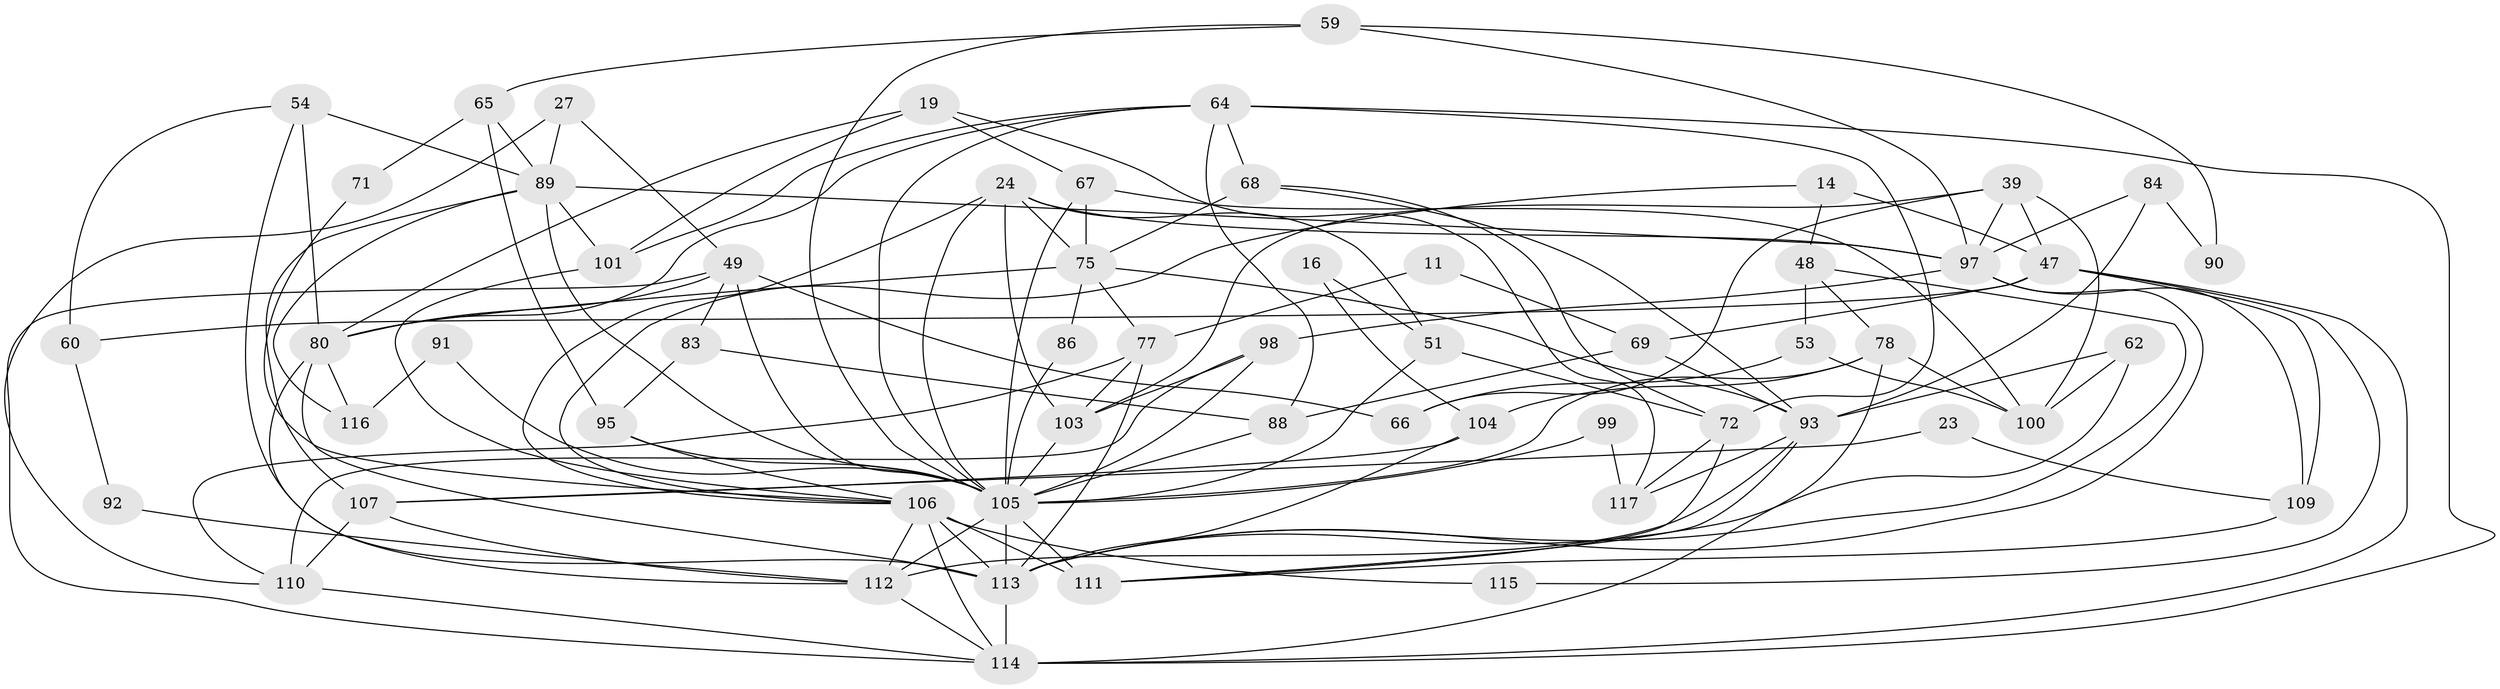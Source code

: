 // original degree distribution, {4: 0.3247863247863248, 3: 0.2222222222222222, 5: 0.1452991452991453, 6: 0.11965811965811966, 2: 0.1452991452991453, 7: 0.042735042735042736}
// Generated by graph-tools (version 1.1) at 2025/49/03/09/25 04:49:43]
// undirected, 58 vertices, 137 edges
graph export_dot {
graph [start="1"]
  node [color=gray90,style=filled];
  11;
  14;
  16;
  19;
  23;
  24 [super="+6"];
  27;
  39 [super="+17+31"];
  47 [super="+10"];
  48;
  49 [super="+43"];
  51;
  53;
  54 [super="+20+26"];
  59;
  60;
  62;
  64 [super="+30+52"];
  65;
  66;
  67;
  68 [super="+25"];
  69;
  71;
  72 [super="+70"];
  75 [super="+57"];
  77;
  78;
  80 [super="+56"];
  83;
  84;
  86;
  88;
  89 [super="+73+85"];
  90;
  91;
  92;
  93 [super="+63"];
  95;
  97 [super="+33"];
  98 [super="+87"];
  99;
  100;
  101;
  103 [super="+76"];
  104;
  105 [super="+1+18+4+81+102"];
  106 [super="+29+35+96"];
  107;
  109;
  110 [super="+21"];
  111 [super="+37+74"];
  112 [super="+55"];
  113 [super="+46+82"];
  114 [super="+108+94"];
  115;
  116;
  117;
  11 -- 69;
  11 -- 77;
  14 -- 48;
  14 -- 47 [weight=2];
  14 -- 106;
  16 -- 51;
  16 -- 104;
  19 -- 101;
  19 -- 80;
  19 -- 67;
  19 -- 117;
  23 -- 107;
  23 -- 109;
  24 -- 51 [weight=2];
  24 -- 97;
  24 -- 103;
  24 -- 75;
  24 -- 105;
  24 -- 106;
  27 -- 49;
  27 -- 110;
  27 -- 89;
  39 -- 97;
  39 -- 66;
  39 -- 100;
  39 -- 103 [weight=2];
  39 -- 47;
  47 -- 60 [weight=2];
  47 -- 109;
  47 -- 115;
  47 -- 69;
  47 -- 114 [weight=3];
  48 -- 53;
  48 -- 78;
  48 -- 113;
  49 -- 80 [weight=2];
  49 -- 66;
  49 -- 83;
  49 -- 114;
  49 -- 105 [weight=2];
  51 -- 72;
  51 -- 105;
  53 -- 100;
  53 -- 66;
  54 -- 113 [weight=2];
  54 -- 80 [weight=2];
  54 -- 89 [weight=2];
  54 -- 60;
  59 -- 65;
  59 -- 90;
  59 -- 97;
  59 -- 105;
  60 -- 92;
  62 -- 100;
  62 -- 93;
  62 -- 113;
  64 -- 80;
  64 -- 101;
  64 -- 105;
  64 -- 114 [weight=2];
  64 -- 68;
  64 -- 88;
  64 -- 72;
  65 -- 95;
  65 -- 71;
  65 -- 89;
  67 -- 100;
  67 -- 105;
  67 -- 75;
  68 -- 75 [weight=2];
  68 -- 72;
  68 -- 93;
  69 -- 93;
  69 -- 88;
  71 -- 106;
  72 -- 111 [weight=2];
  72 -- 117;
  75 -- 93;
  75 -- 80 [weight=2];
  75 -- 86;
  75 -- 77 [weight=2];
  77 -- 103;
  77 -- 110;
  77 -- 113;
  78 -- 100;
  78 -- 104;
  78 -- 114;
  78 -- 105;
  80 -- 116;
  80 -- 113;
  80 -- 112;
  83 -- 88;
  83 -- 95;
  84 -- 90;
  84 -- 97;
  84 -- 93;
  86 -- 105;
  88 -- 105;
  89 -- 97;
  89 -- 105 [weight=3];
  89 -- 116;
  89 -- 101;
  89 -- 107;
  91 -- 116;
  91 -- 105;
  92 -- 112;
  93 -- 117;
  93 -- 111;
  93 -- 112;
  95 -- 106;
  95 -- 105;
  97 -- 98 [weight=3];
  97 -- 113 [weight=2];
  97 -- 109;
  98 -- 110;
  98 -- 105;
  98 -- 103 [weight=2];
  99 -- 117;
  99 -- 105;
  101 -- 106;
  103 -- 105 [weight=2];
  104 -- 107;
  104 -- 113;
  105 -- 111 [weight=4];
  105 -- 113 [weight=2];
  105 -- 112;
  106 -- 111 [weight=3];
  106 -- 112 [weight=2];
  106 -- 114 [weight=3];
  106 -- 115;
  106 -- 113;
  107 -- 110;
  107 -- 112;
  109 -- 111;
  110 -- 114 [weight=2];
  112 -- 114;
  113 -- 114 [weight=3];
}
